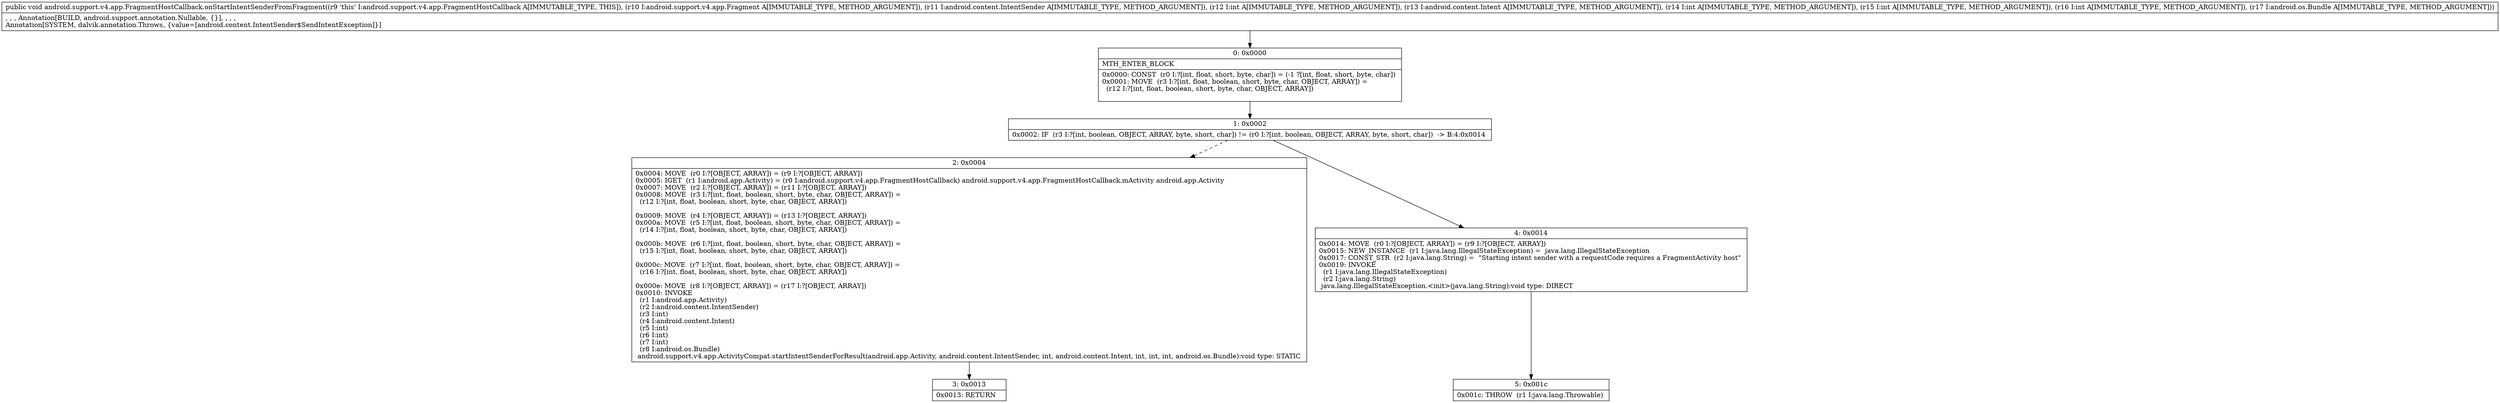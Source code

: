 digraph "CFG forandroid.support.v4.app.FragmentHostCallback.onStartIntentSenderFromFragment(Landroid\/support\/v4\/app\/Fragment;Landroid\/content\/IntentSender;ILandroid\/content\/Intent;IIILandroid\/os\/Bundle;)V" {
Node_0 [shape=record,label="{0\:\ 0x0000|MTH_ENTER_BLOCK\l|0x0000: CONST  (r0 I:?[int, float, short, byte, char]) = (\-1 ?[int, float, short, byte, char]) \l0x0001: MOVE  (r3 I:?[int, float, boolean, short, byte, char, OBJECT, ARRAY]) = \l  (r12 I:?[int, float, boolean, short, byte, char, OBJECT, ARRAY])\l \l}"];
Node_1 [shape=record,label="{1\:\ 0x0002|0x0002: IF  (r3 I:?[int, boolean, OBJECT, ARRAY, byte, short, char]) != (r0 I:?[int, boolean, OBJECT, ARRAY, byte, short, char])  \-\> B:4:0x0014 \l}"];
Node_2 [shape=record,label="{2\:\ 0x0004|0x0004: MOVE  (r0 I:?[OBJECT, ARRAY]) = (r9 I:?[OBJECT, ARRAY]) \l0x0005: IGET  (r1 I:android.app.Activity) = (r0 I:android.support.v4.app.FragmentHostCallback) android.support.v4.app.FragmentHostCallback.mActivity android.app.Activity \l0x0007: MOVE  (r2 I:?[OBJECT, ARRAY]) = (r11 I:?[OBJECT, ARRAY]) \l0x0008: MOVE  (r3 I:?[int, float, boolean, short, byte, char, OBJECT, ARRAY]) = \l  (r12 I:?[int, float, boolean, short, byte, char, OBJECT, ARRAY])\l \l0x0009: MOVE  (r4 I:?[OBJECT, ARRAY]) = (r13 I:?[OBJECT, ARRAY]) \l0x000a: MOVE  (r5 I:?[int, float, boolean, short, byte, char, OBJECT, ARRAY]) = \l  (r14 I:?[int, float, boolean, short, byte, char, OBJECT, ARRAY])\l \l0x000b: MOVE  (r6 I:?[int, float, boolean, short, byte, char, OBJECT, ARRAY]) = \l  (r15 I:?[int, float, boolean, short, byte, char, OBJECT, ARRAY])\l \l0x000c: MOVE  (r7 I:?[int, float, boolean, short, byte, char, OBJECT, ARRAY]) = \l  (r16 I:?[int, float, boolean, short, byte, char, OBJECT, ARRAY])\l \l0x000e: MOVE  (r8 I:?[OBJECT, ARRAY]) = (r17 I:?[OBJECT, ARRAY]) \l0x0010: INVOKE  \l  (r1 I:android.app.Activity)\l  (r2 I:android.content.IntentSender)\l  (r3 I:int)\l  (r4 I:android.content.Intent)\l  (r5 I:int)\l  (r6 I:int)\l  (r7 I:int)\l  (r8 I:android.os.Bundle)\l android.support.v4.app.ActivityCompat.startIntentSenderForResult(android.app.Activity, android.content.IntentSender, int, android.content.Intent, int, int, int, android.os.Bundle):void type: STATIC \l}"];
Node_3 [shape=record,label="{3\:\ 0x0013|0x0013: RETURN   \l}"];
Node_4 [shape=record,label="{4\:\ 0x0014|0x0014: MOVE  (r0 I:?[OBJECT, ARRAY]) = (r9 I:?[OBJECT, ARRAY]) \l0x0015: NEW_INSTANCE  (r1 I:java.lang.IllegalStateException) =  java.lang.IllegalStateException \l0x0017: CONST_STR  (r2 I:java.lang.String) =  \"Starting intent sender with a requestCode requires a FragmentActivity host\" \l0x0019: INVOKE  \l  (r1 I:java.lang.IllegalStateException)\l  (r2 I:java.lang.String)\l java.lang.IllegalStateException.\<init\>(java.lang.String):void type: DIRECT \l}"];
Node_5 [shape=record,label="{5\:\ 0x001c|0x001c: THROW  (r1 I:java.lang.Throwable) \l}"];
MethodNode[shape=record,label="{public void android.support.v4.app.FragmentHostCallback.onStartIntentSenderFromFragment((r9 'this' I:android.support.v4.app.FragmentHostCallback A[IMMUTABLE_TYPE, THIS]), (r10 I:android.support.v4.app.Fragment A[IMMUTABLE_TYPE, METHOD_ARGUMENT]), (r11 I:android.content.IntentSender A[IMMUTABLE_TYPE, METHOD_ARGUMENT]), (r12 I:int A[IMMUTABLE_TYPE, METHOD_ARGUMENT]), (r13 I:android.content.Intent A[IMMUTABLE_TYPE, METHOD_ARGUMENT]), (r14 I:int A[IMMUTABLE_TYPE, METHOD_ARGUMENT]), (r15 I:int A[IMMUTABLE_TYPE, METHOD_ARGUMENT]), (r16 I:int A[IMMUTABLE_TYPE, METHOD_ARGUMENT]), (r17 I:android.os.Bundle A[IMMUTABLE_TYPE, METHOD_ARGUMENT]))  | , , , Annotation[BUILD, android.support.annotation.Nullable, \{\}], , , , \lAnnotation[SYSTEM, dalvik.annotation.Throws, \{value=[android.content.IntentSender$SendIntentException]\}]\l}"];
MethodNode -> Node_0;
Node_0 -> Node_1;
Node_1 -> Node_2[style=dashed];
Node_1 -> Node_4;
Node_2 -> Node_3;
Node_4 -> Node_5;
}

